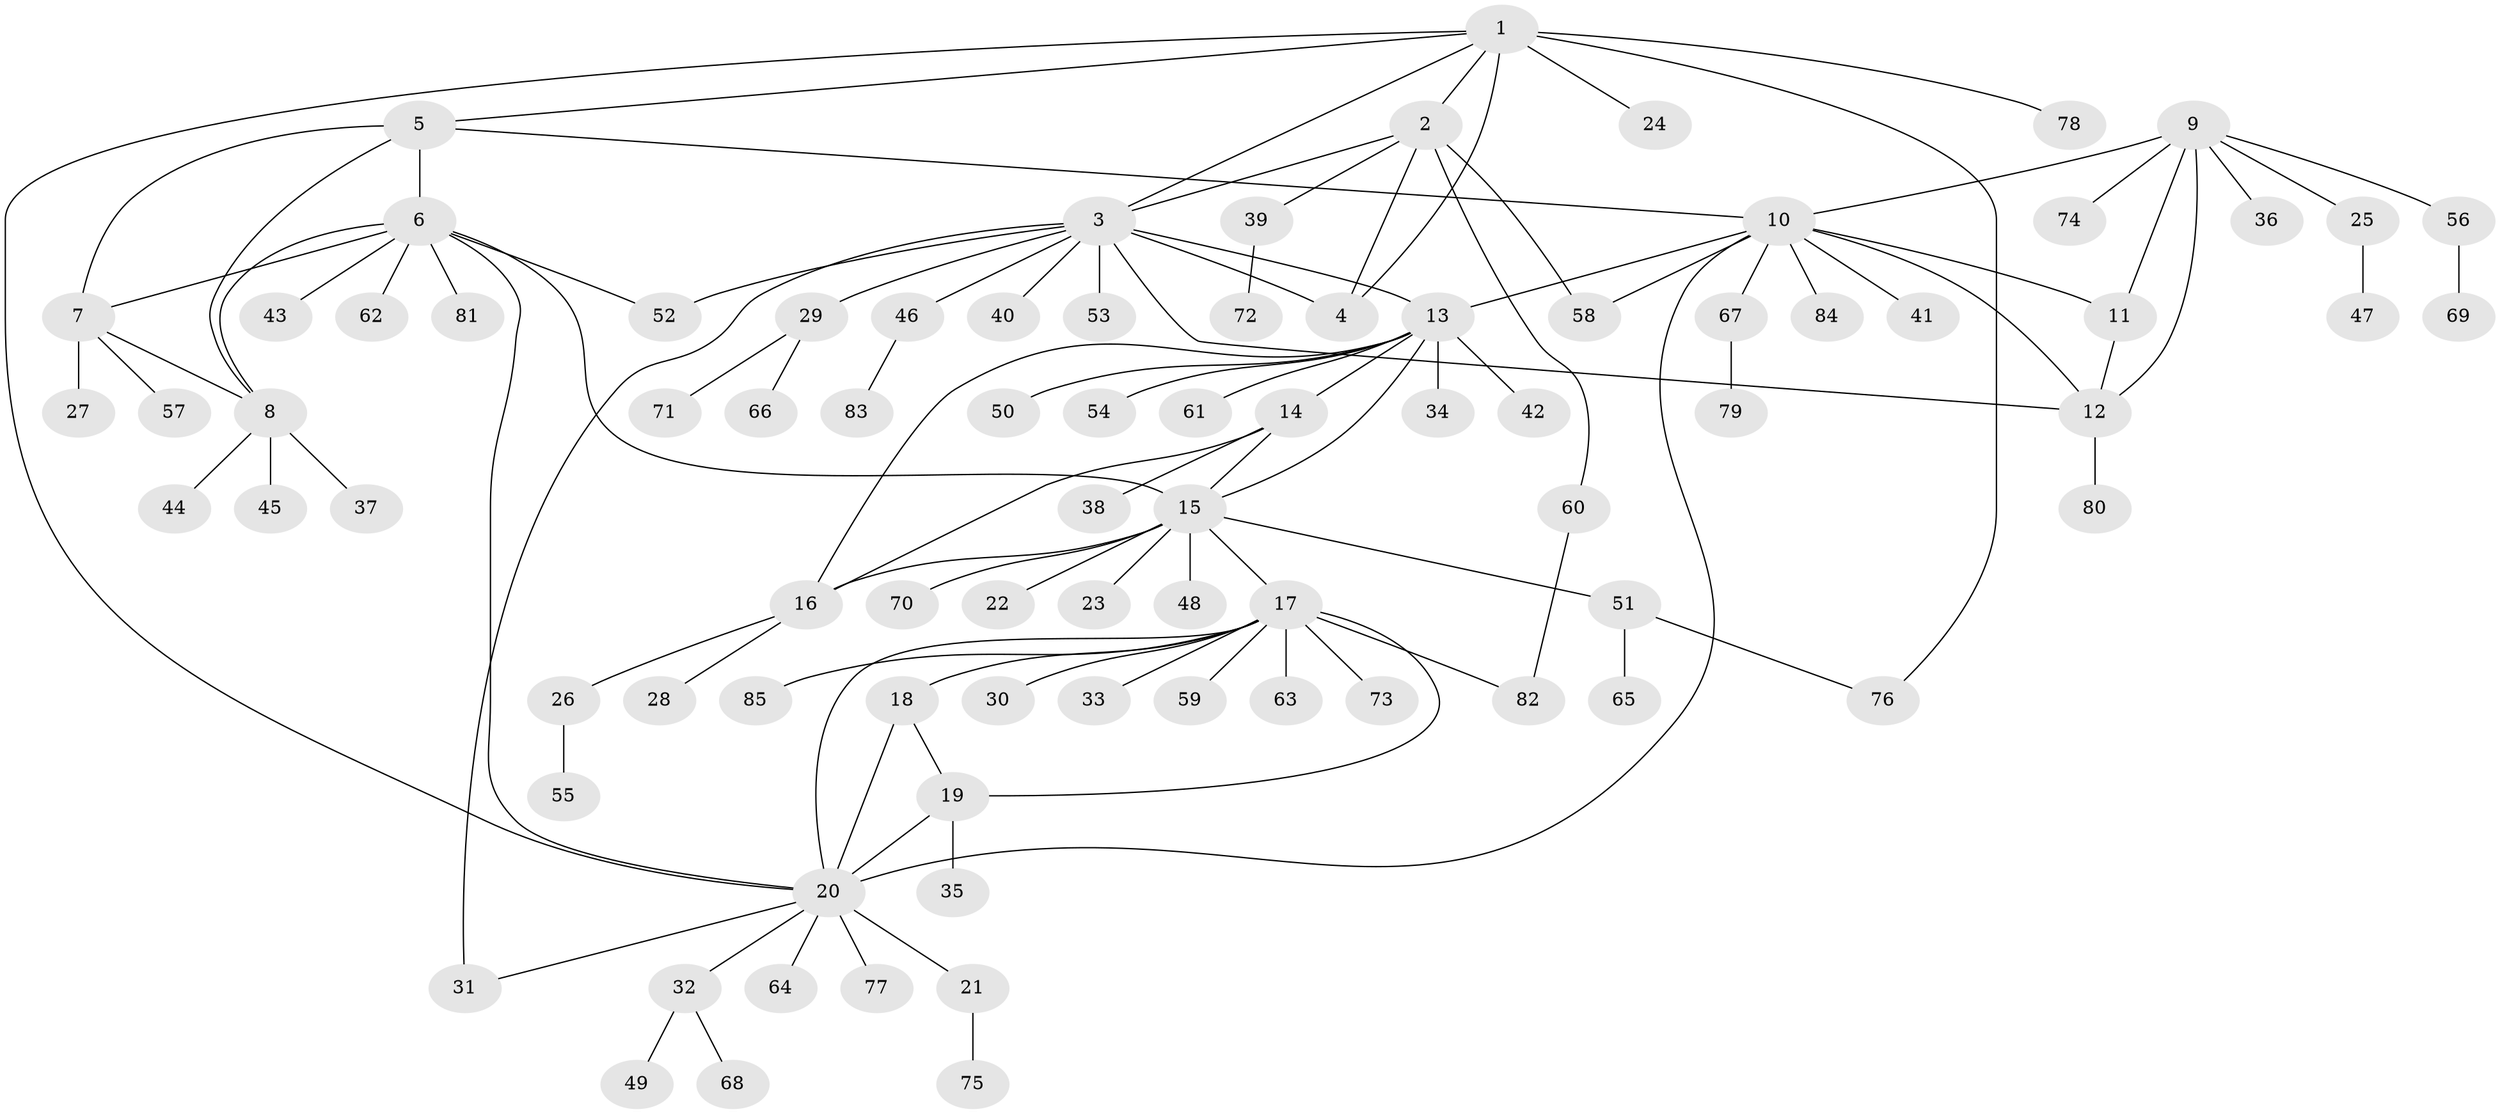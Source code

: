 // Generated by graph-tools (version 1.1) at 2025/37/03/09/25 02:37:30]
// undirected, 85 vertices, 110 edges
graph export_dot {
graph [start="1"]
  node [color=gray90,style=filled];
  1;
  2;
  3;
  4;
  5;
  6;
  7;
  8;
  9;
  10;
  11;
  12;
  13;
  14;
  15;
  16;
  17;
  18;
  19;
  20;
  21;
  22;
  23;
  24;
  25;
  26;
  27;
  28;
  29;
  30;
  31;
  32;
  33;
  34;
  35;
  36;
  37;
  38;
  39;
  40;
  41;
  42;
  43;
  44;
  45;
  46;
  47;
  48;
  49;
  50;
  51;
  52;
  53;
  54;
  55;
  56;
  57;
  58;
  59;
  60;
  61;
  62;
  63;
  64;
  65;
  66;
  67;
  68;
  69;
  70;
  71;
  72;
  73;
  74;
  75;
  76;
  77;
  78;
  79;
  80;
  81;
  82;
  83;
  84;
  85;
  1 -- 2;
  1 -- 3;
  1 -- 4;
  1 -- 5;
  1 -- 20;
  1 -- 24;
  1 -- 76;
  1 -- 78;
  2 -- 3;
  2 -- 4;
  2 -- 39;
  2 -- 58;
  2 -- 60;
  3 -- 4;
  3 -- 12;
  3 -- 13;
  3 -- 29;
  3 -- 31;
  3 -- 40;
  3 -- 46;
  3 -- 52;
  3 -- 53;
  5 -- 6;
  5 -- 7;
  5 -- 8;
  5 -- 10;
  6 -- 7;
  6 -- 8;
  6 -- 15;
  6 -- 20;
  6 -- 43;
  6 -- 52;
  6 -- 62;
  6 -- 81;
  7 -- 8;
  7 -- 27;
  7 -- 57;
  8 -- 37;
  8 -- 44;
  8 -- 45;
  9 -- 10;
  9 -- 11;
  9 -- 12;
  9 -- 25;
  9 -- 36;
  9 -- 56;
  9 -- 74;
  10 -- 11;
  10 -- 12;
  10 -- 13;
  10 -- 20;
  10 -- 41;
  10 -- 58;
  10 -- 67;
  10 -- 84;
  11 -- 12;
  12 -- 80;
  13 -- 14;
  13 -- 15;
  13 -- 16;
  13 -- 34;
  13 -- 42;
  13 -- 50;
  13 -- 54;
  13 -- 61;
  14 -- 15;
  14 -- 16;
  14 -- 38;
  15 -- 16;
  15 -- 17;
  15 -- 22;
  15 -- 23;
  15 -- 48;
  15 -- 51;
  15 -- 70;
  16 -- 26;
  16 -- 28;
  17 -- 18;
  17 -- 19;
  17 -- 20;
  17 -- 30;
  17 -- 33;
  17 -- 59;
  17 -- 63;
  17 -- 73;
  17 -- 82;
  17 -- 85;
  18 -- 19;
  18 -- 20;
  19 -- 20;
  19 -- 35;
  20 -- 21;
  20 -- 31;
  20 -- 32;
  20 -- 64;
  20 -- 77;
  21 -- 75;
  25 -- 47;
  26 -- 55;
  29 -- 66;
  29 -- 71;
  32 -- 49;
  32 -- 68;
  39 -- 72;
  46 -- 83;
  51 -- 65;
  51 -- 76;
  56 -- 69;
  60 -- 82;
  67 -- 79;
}
